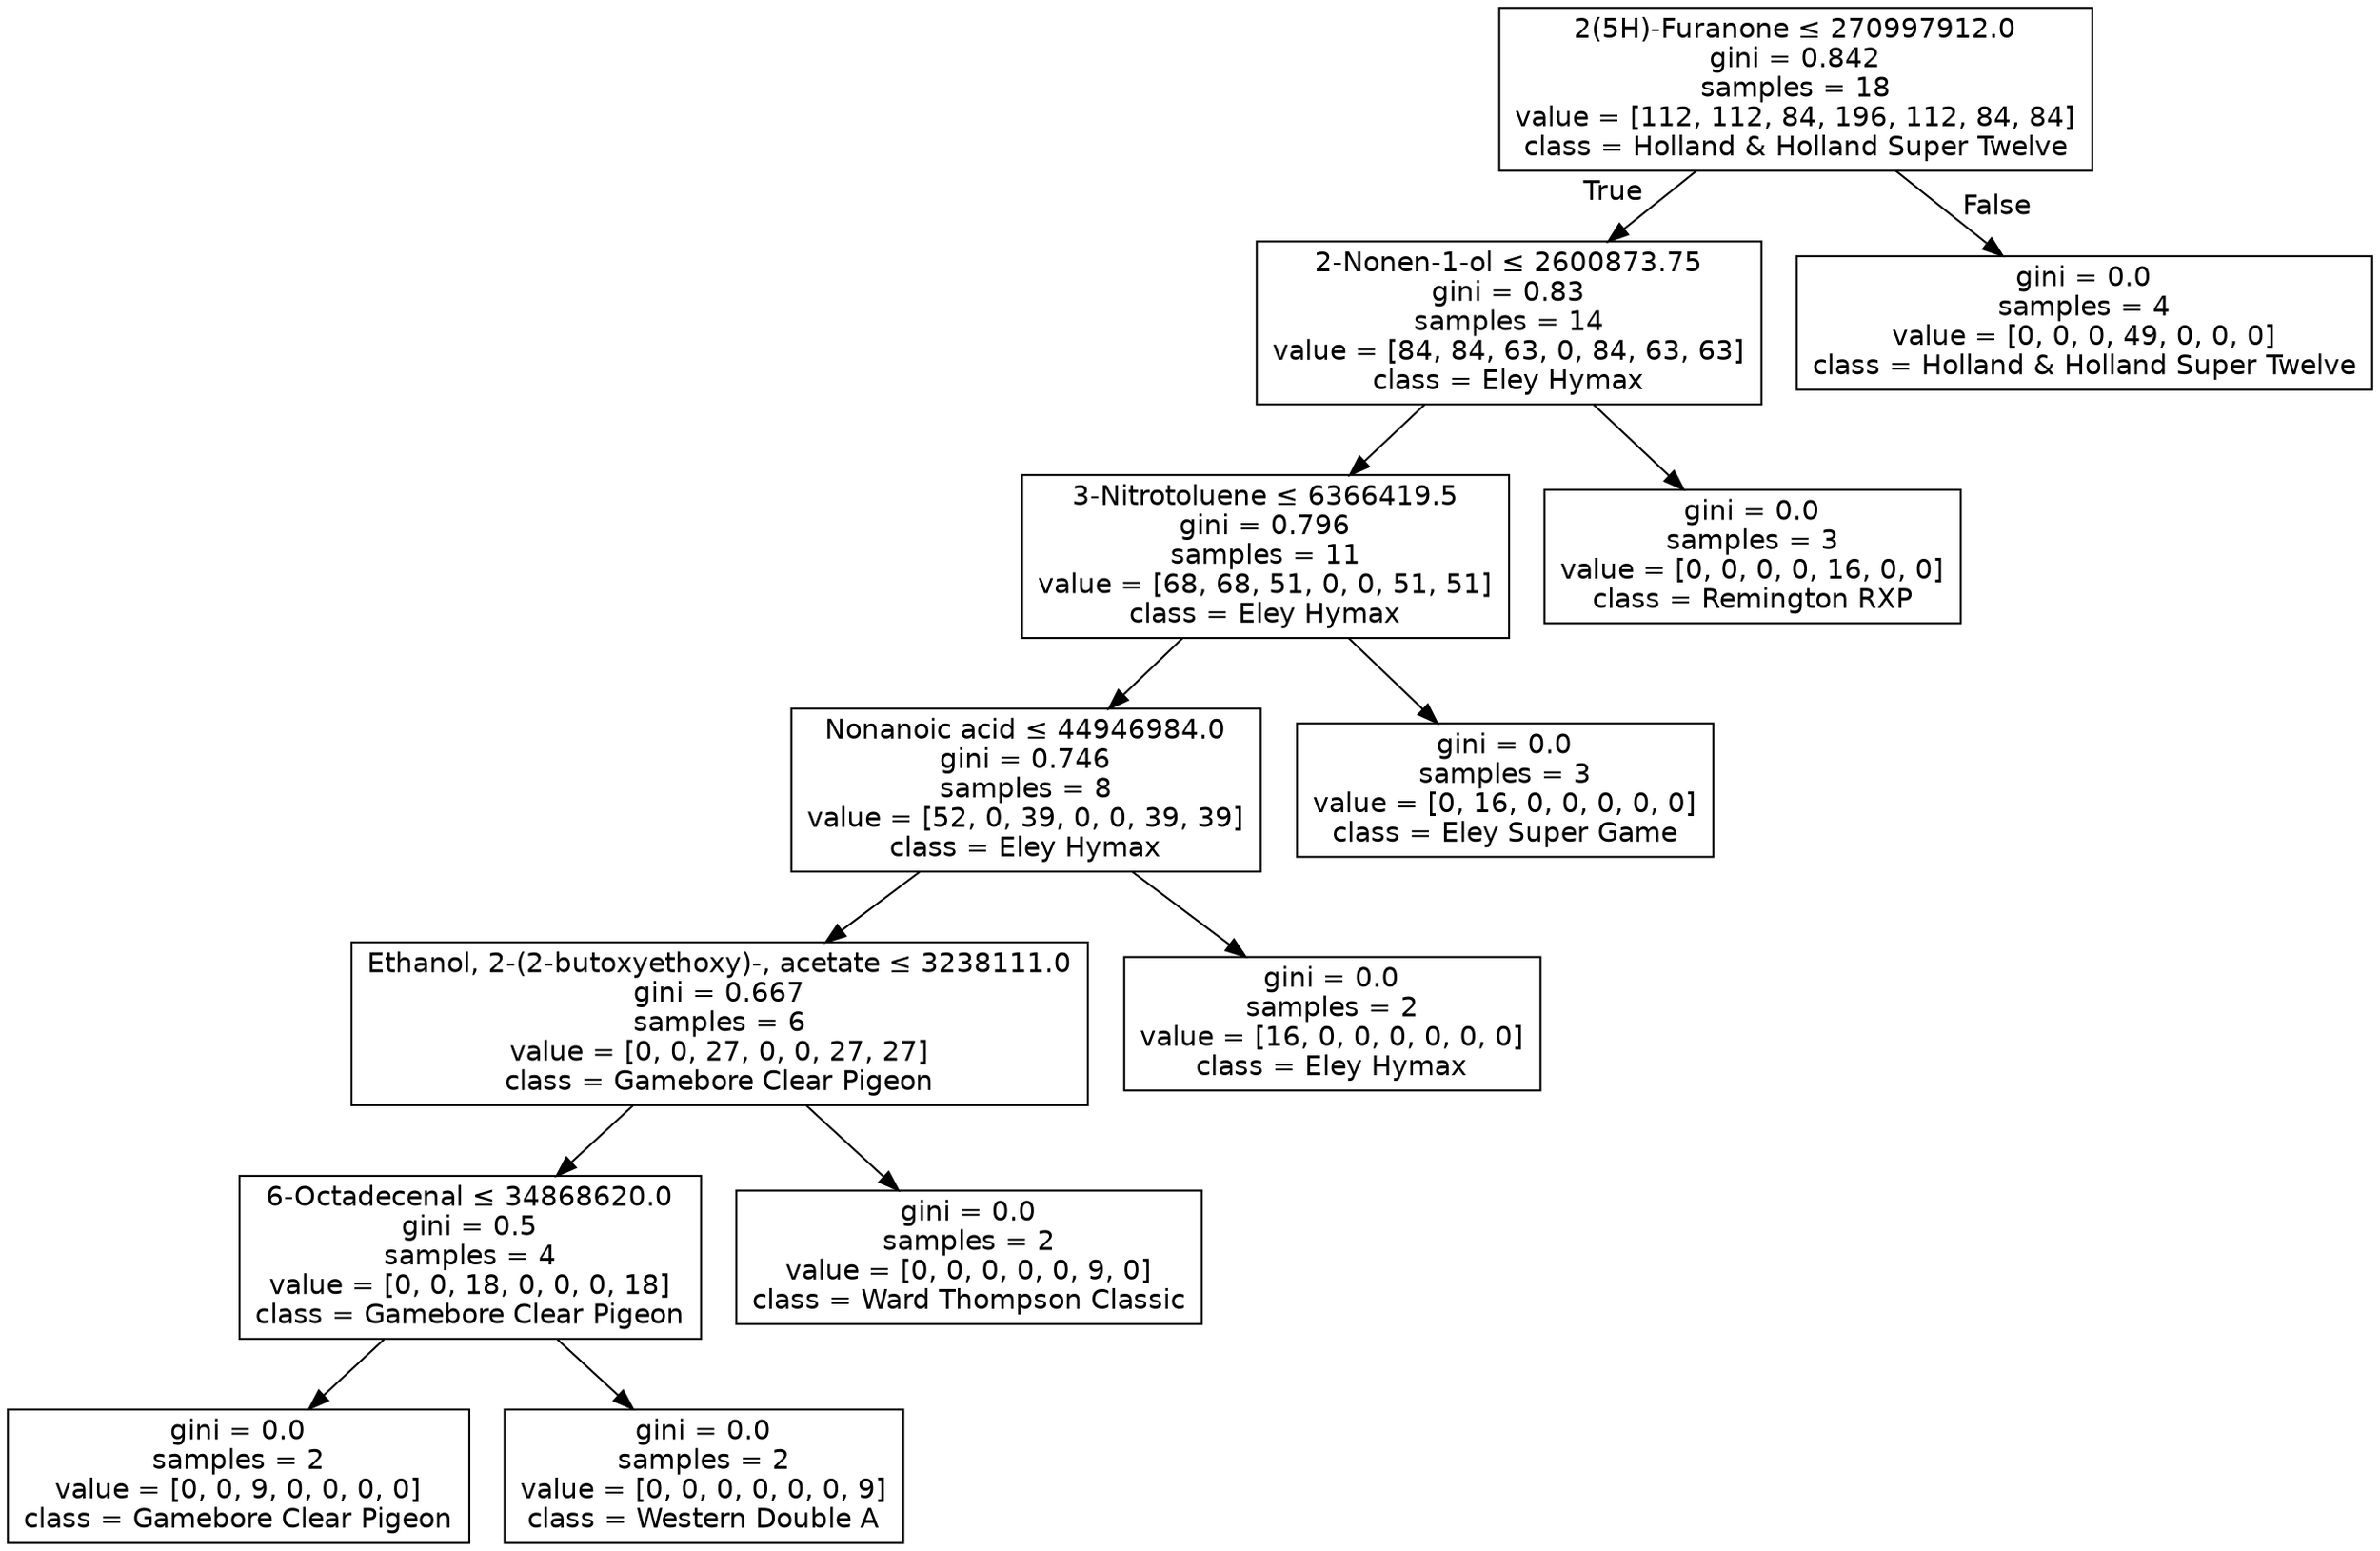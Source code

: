 digraph Tree {
node [shape=box, fontname="helvetica"] ;
edge [fontname="helvetica"] ;
0 [label=<2(5H)-Furanone &le; 270997912.0<br/>gini = 0.842<br/>samples = 18<br/>value = [112, 112, 84, 196, 112, 84, 84]<br/>class = Holland &amp; Holland Super Twelve>] ;
1 [label=<2-Nonen-1-ol &le; 2600873.75<br/>gini = 0.83<br/>samples = 14<br/>value = [84, 84, 63, 0, 84, 63, 63]<br/>class = Eley Hymax>] ;
0 -> 1 [labeldistance=2.5, labelangle=45, headlabel="True"] ;
2 [label=<3-Nitrotoluene &le; 6366419.5<br/>gini = 0.796<br/>samples = 11<br/>value = [68, 68, 51, 0, 0, 51, 51]<br/>class = Eley Hymax>] ;
1 -> 2 ;
3 [label=<Nonanoic acid &le; 44946984.0<br/>gini = 0.746<br/>samples = 8<br/>value = [52, 0, 39, 0, 0, 39, 39]<br/>class = Eley Hymax>] ;
2 -> 3 ;
4 [label=<Ethanol, 2-(2-butoxyethoxy)-, acetate &le; 3238111.0<br/>gini = 0.667<br/>samples = 6<br/>value = [0, 0, 27, 0, 0, 27, 27]<br/>class = Gamebore Clear Pigeon>] ;
3 -> 4 ;
5 [label=<6-Octadecenal &le; 34868620.0<br/>gini = 0.5<br/>samples = 4<br/>value = [0, 0, 18, 0, 0, 0, 18]<br/>class = Gamebore Clear Pigeon>] ;
4 -> 5 ;
6 [label=<gini = 0.0<br/>samples = 2<br/>value = [0, 0, 9, 0, 0, 0, 0]<br/>class = Gamebore Clear Pigeon>] ;
5 -> 6 ;
7 [label=<gini = 0.0<br/>samples = 2<br/>value = [0, 0, 0, 0, 0, 0, 9]<br/>class = Western Double A>] ;
5 -> 7 ;
8 [label=<gini = 0.0<br/>samples = 2<br/>value = [0, 0, 0, 0, 0, 9, 0]<br/>class = Ward Thompson Classic>] ;
4 -> 8 ;
9 [label=<gini = 0.0<br/>samples = 2<br/>value = [16, 0, 0, 0, 0, 0, 0]<br/>class = Eley Hymax>] ;
3 -> 9 ;
10 [label=<gini = 0.0<br/>samples = 3<br/>value = [0, 16, 0, 0, 0, 0, 0]<br/>class = Eley Super Game>] ;
2 -> 10 ;
11 [label=<gini = 0.0<br/>samples = 3<br/>value = [0, 0, 0, 0, 16, 0, 0]<br/>class = Remington RXP>] ;
1 -> 11 ;
12 [label=<gini = 0.0<br/>samples = 4<br/>value = [0, 0, 0, 49, 0, 0, 0]<br/>class = Holland &amp; Holland Super Twelve>] ;
0 -> 12 [labeldistance=2.5, labelangle=-45, headlabel="False"] ;
}
